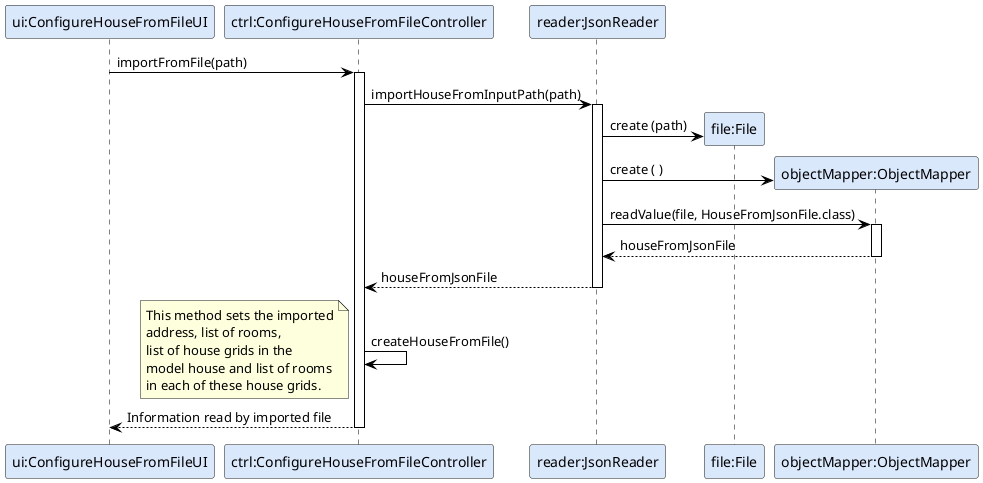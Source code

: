 @startuml
participant "ui:ConfigureHouseFromFileUI" as U #DAE8FC
participant "ctrl:ConfigureHouseFromFileController" as C #DAE8FC
participant "reader:JsonReader" as J #DAE8FC
participant "file:File" as F #DAE8FC
participant "objectMapper:ObjectMapper" as O #DAE8FC


skinparam actor {
	BorderColor 6C8EBF
}

skinparam participant {
	BorderColor 6C8EBF
}

skinparam shadowing false

skinparam sequence {
	ArrowColor BLACK
	ActorBorderColor DeepSkyBlue
	LifeLineBorderColor BLACK
}

U->C: importFromFile(path)

activate C

C->J: importHouseFromInputPath(path)

activate J

create F
J->F: create (path)

create O
J->O: create ( )

J->O: readValue(file, HouseFromJsonFile.class)

activate O

O-->J: houseFromJsonFile

deactivate O

J-->C: houseFromJsonFile

deactivate J

C->C: createHouseFromFile()

note left
	This method sets the imported
	address, list of rooms,
	list of house grids in the
	model house and list of rooms
	in each of these house grids.
end note

C-->U: Information read by imported file

deactivate C

@enduml